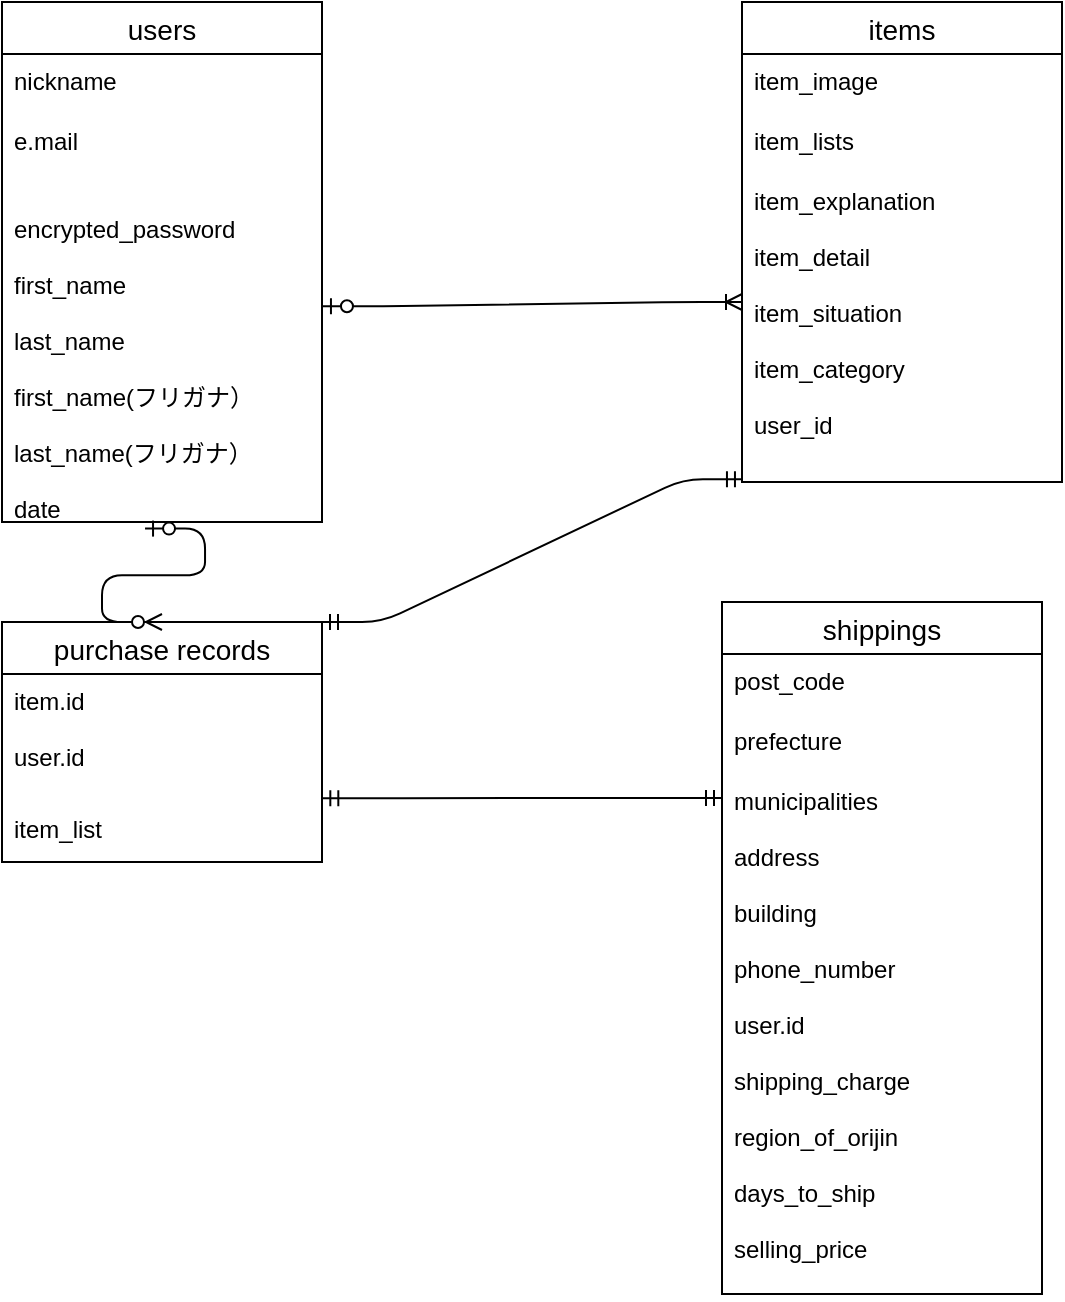 <mxfile>
    <diagram id="E9uGaEW5NqoktFJuC1ze" name="ページ1">
        <mxGraphModel dx="1184" dy="764" grid="1" gridSize="10" guides="1" tooltips="1" connect="1" arrows="1" fold="1" page="1" pageScale="1" pageWidth="583" pageHeight="827" math="0" shadow="0">
            <root>
                <mxCell id="0"/>
                <mxCell id="1" parent="0"/>
                <mxCell id="89" value="users" style="swimlane;fontStyle=0;childLayout=stackLayout;horizontal=1;startSize=26;horizontalStack=0;resizeParent=1;resizeParentMax=0;resizeLast=0;collapsible=1;marginBottom=0;align=center;fontSize=14;" parent="1" vertex="1">
                    <mxGeometry x="130" y="140" width="160" height="260" as="geometry">
                        <mxRectangle x="130" y="140" width="70" height="26" as="alternateBounds"/>
                    </mxGeometry>
                </mxCell>
                <mxCell id="90" value="nickname&#10;&#10;&#10;&#10;&#10;&#10;encru" style="text;strokeColor=none;fillColor=none;spacingLeft=4;spacingRight=4;overflow=hidden;rotatable=0;points=[[0,0.5],[1,0.5]];portConstraint=eastwest;fontSize=12;" parent="89" vertex="1">
                    <mxGeometry y="26" width="160" height="30" as="geometry"/>
                </mxCell>
                <mxCell id="91" value="e.mail" style="text;strokeColor=none;fillColor=none;spacingLeft=4;spacingRight=4;overflow=hidden;rotatable=0;points=[[0,0.5],[1,0.5]];portConstraint=eastwest;fontSize=12;" parent="89" vertex="1">
                    <mxGeometry y="56" width="160" height="30" as="geometry"/>
                </mxCell>
                <mxCell id="92" value="&#10;encrypted_password&#10;&#10;first_name&#10;&#10;last_name&#10;&#10;first_name(フリガナ）&#10; &#10;last_name(フリガナ）&#10;&#10;date " style="text;strokeColor=none;fillColor=none;spacingLeft=4;spacingRight=4;overflow=hidden;rotatable=0;points=[[0,0.5],[1,0.5]];portConstraint=eastwest;fontSize=12;" parent="89" vertex="1">
                    <mxGeometry y="86" width="160" height="174" as="geometry"/>
                </mxCell>
                <mxCell id="93" value="items" style="swimlane;fontStyle=0;childLayout=stackLayout;horizontal=1;startSize=26;horizontalStack=0;resizeParent=1;resizeParentMax=0;resizeLast=0;collapsible=1;marginBottom=0;align=center;fontSize=14;" parent="1" vertex="1">
                    <mxGeometry x="500" y="140" width="160" height="240" as="geometry"/>
                </mxCell>
                <mxCell id="94" value="item_image" style="text;strokeColor=none;fillColor=none;spacingLeft=4;spacingRight=4;overflow=hidden;rotatable=0;points=[[0,0.5],[1,0.5]];portConstraint=eastwest;fontSize=12;" parent="93" vertex="1">
                    <mxGeometry y="26" width="160" height="30" as="geometry"/>
                </mxCell>
                <mxCell id="95" value="item_lists" style="text;strokeColor=none;fillColor=none;spacingLeft=4;spacingRight=4;overflow=hidden;rotatable=0;points=[[0,0.5],[1,0.5]];portConstraint=eastwest;fontSize=12;" parent="93" vertex="1">
                    <mxGeometry y="56" width="160" height="30" as="geometry"/>
                </mxCell>
                <mxCell id="96" value="item_explanation&#10;&#10;item_detail&#10;&#10;item_situation&#10;&#10;item_category&#10;&#10;user_id" style="text;strokeColor=none;fillColor=none;spacingLeft=4;spacingRight=4;overflow=hidden;rotatable=0;points=[[0,0.5],[1,0.5]];portConstraint=eastwest;fontSize=12;" parent="93" vertex="1">
                    <mxGeometry y="86" width="160" height="154" as="geometry"/>
                </mxCell>
                <mxCell id="97" value="purchase records" style="swimlane;fontStyle=0;childLayout=stackLayout;horizontal=1;startSize=26;horizontalStack=0;resizeParent=1;resizeParentMax=0;resizeLast=0;collapsible=1;marginBottom=0;align=center;fontSize=14;" parent="1" vertex="1">
                    <mxGeometry x="130" y="450" width="160" height="120" as="geometry"/>
                </mxCell>
                <mxCell id="98" value="item.id&#10;&#10;user.id" style="text;strokeColor=none;fillColor=none;spacingLeft=4;spacingRight=4;overflow=hidden;rotatable=0;points=[[0,0.5],[1,0.5]];portConstraint=eastwest;fontSize=12;" parent="97" vertex="1">
                    <mxGeometry y="26" width="160" height="64" as="geometry"/>
                </mxCell>
                <mxCell id="100" value="item_list" style="text;strokeColor=none;fillColor=none;spacingLeft=4;spacingRight=4;overflow=hidden;rotatable=0;points=[[0,0.5],[1,0.5]];portConstraint=eastwest;fontSize=12;" parent="97" vertex="1">
                    <mxGeometry y="90" width="160" height="30" as="geometry"/>
                </mxCell>
                <mxCell id="101" value="shippings" style="swimlane;fontStyle=0;childLayout=stackLayout;horizontal=1;startSize=26;horizontalStack=0;resizeParent=1;resizeParentMax=0;resizeLast=0;collapsible=1;marginBottom=0;align=center;fontSize=14;" parent="1" vertex="1">
                    <mxGeometry x="490" y="440" width="160" height="346" as="geometry"/>
                </mxCell>
                <mxCell id="102" value="post_code&#10;" style="text;strokeColor=none;fillColor=none;spacingLeft=4;spacingRight=4;overflow=hidden;rotatable=0;points=[[0,0.5],[1,0.5]];portConstraint=eastwest;fontSize=12;" parent="101" vertex="1">
                    <mxGeometry y="26" width="160" height="30" as="geometry"/>
                </mxCell>
                <mxCell id="103" value="prefecture" style="text;strokeColor=none;fillColor=none;spacingLeft=4;spacingRight=4;overflow=hidden;rotatable=0;points=[[0,0.5],[1,0.5]];portConstraint=eastwest;fontSize=12;" parent="101" vertex="1">
                    <mxGeometry y="56" width="160" height="30" as="geometry"/>
                </mxCell>
                <mxCell id="104" value="municipalities&#10;&#10;address&#10;&#10;building&#10;&#10;phone_number&#10;&#10;user.id&#10;&#10;shipping_charge&#10;&#10;region_of_orijin&#10;&#10;days_to_ship&#10;&#10;selling_price&#10;&#10;" style="text;strokeColor=none;fillColor=none;spacingLeft=4;spacingRight=4;overflow=hidden;rotatable=0;points=[[0,0.5],[1,0.5]];portConstraint=eastwest;fontSize=12;" parent="101" vertex="1">
                    <mxGeometry y="86" width="160" height="260" as="geometry"/>
                </mxCell>
                <mxCell id="113" value="" style="edgeStyle=entityRelationEdgeStyle;fontSize=12;html=1;endArrow=ERmandOne;startArrow=ERmandOne;exitX=1.001;exitY=-0.064;exitDx=0;exitDy=0;exitPerimeter=0;" parent="1" source="100" edge="1">
                    <mxGeometry width="100" height="100" relative="1" as="geometry">
                        <mxPoint x="360" y="820" as="sourcePoint"/>
                        <mxPoint x="490" y="538" as="targetPoint"/>
                    </mxGeometry>
                </mxCell>
                <mxCell id="117" value="" style="edgeStyle=entityRelationEdgeStyle;fontSize=12;html=1;endArrow=ERoneToMany;startArrow=ERzeroToOne;exitX=1.003;exitY=0.38;exitDx=0;exitDy=0;exitPerimeter=0;" parent="1" source="92" edge="1">
                    <mxGeometry width="100" height="100" relative="1" as="geometry">
                        <mxPoint x="340" y="280" as="sourcePoint"/>
                        <mxPoint x="500" y="290" as="targetPoint"/>
                    </mxGeometry>
                </mxCell>
                <mxCell id="118" value="" style="edgeStyle=entityRelationEdgeStyle;fontSize=12;html=1;endArrow=ERzeroToMany;startArrow=ERzeroToOne;exitX=0.447;exitY=1.019;exitDx=0;exitDy=0;exitPerimeter=0;entryX=0.5;entryY=0;entryDx=0;entryDy=0;" parent="1" source="92" target="97" edge="1">
                    <mxGeometry width="100" height="100" relative="1" as="geometry">
                        <mxPoint x="330" y="530" as="sourcePoint"/>
                        <mxPoint x="430" y="430" as="targetPoint"/>
                    </mxGeometry>
                </mxCell>
                <mxCell id="121" value="" style="edgeStyle=entityRelationEdgeStyle;fontSize=12;html=1;endArrow=ERmandOne;startArrow=ERmandOne;exitX=1;exitY=0;exitDx=0;exitDy=0;entryX=0.003;entryY=0.991;entryDx=0;entryDy=0;entryPerimeter=0;" parent="1" source="97" target="96" edge="1">
                    <mxGeometry width="100" height="100" relative="1" as="geometry">
                        <mxPoint x="330" y="530" as="sourcePoint"/>
                        <mxPoint x="430" y="430" as="targetPoint"/>
                    </mxGeometry>
                </mxCell>
            </root>
        </mxGraphModel>
    </diagram>
</mxfile>